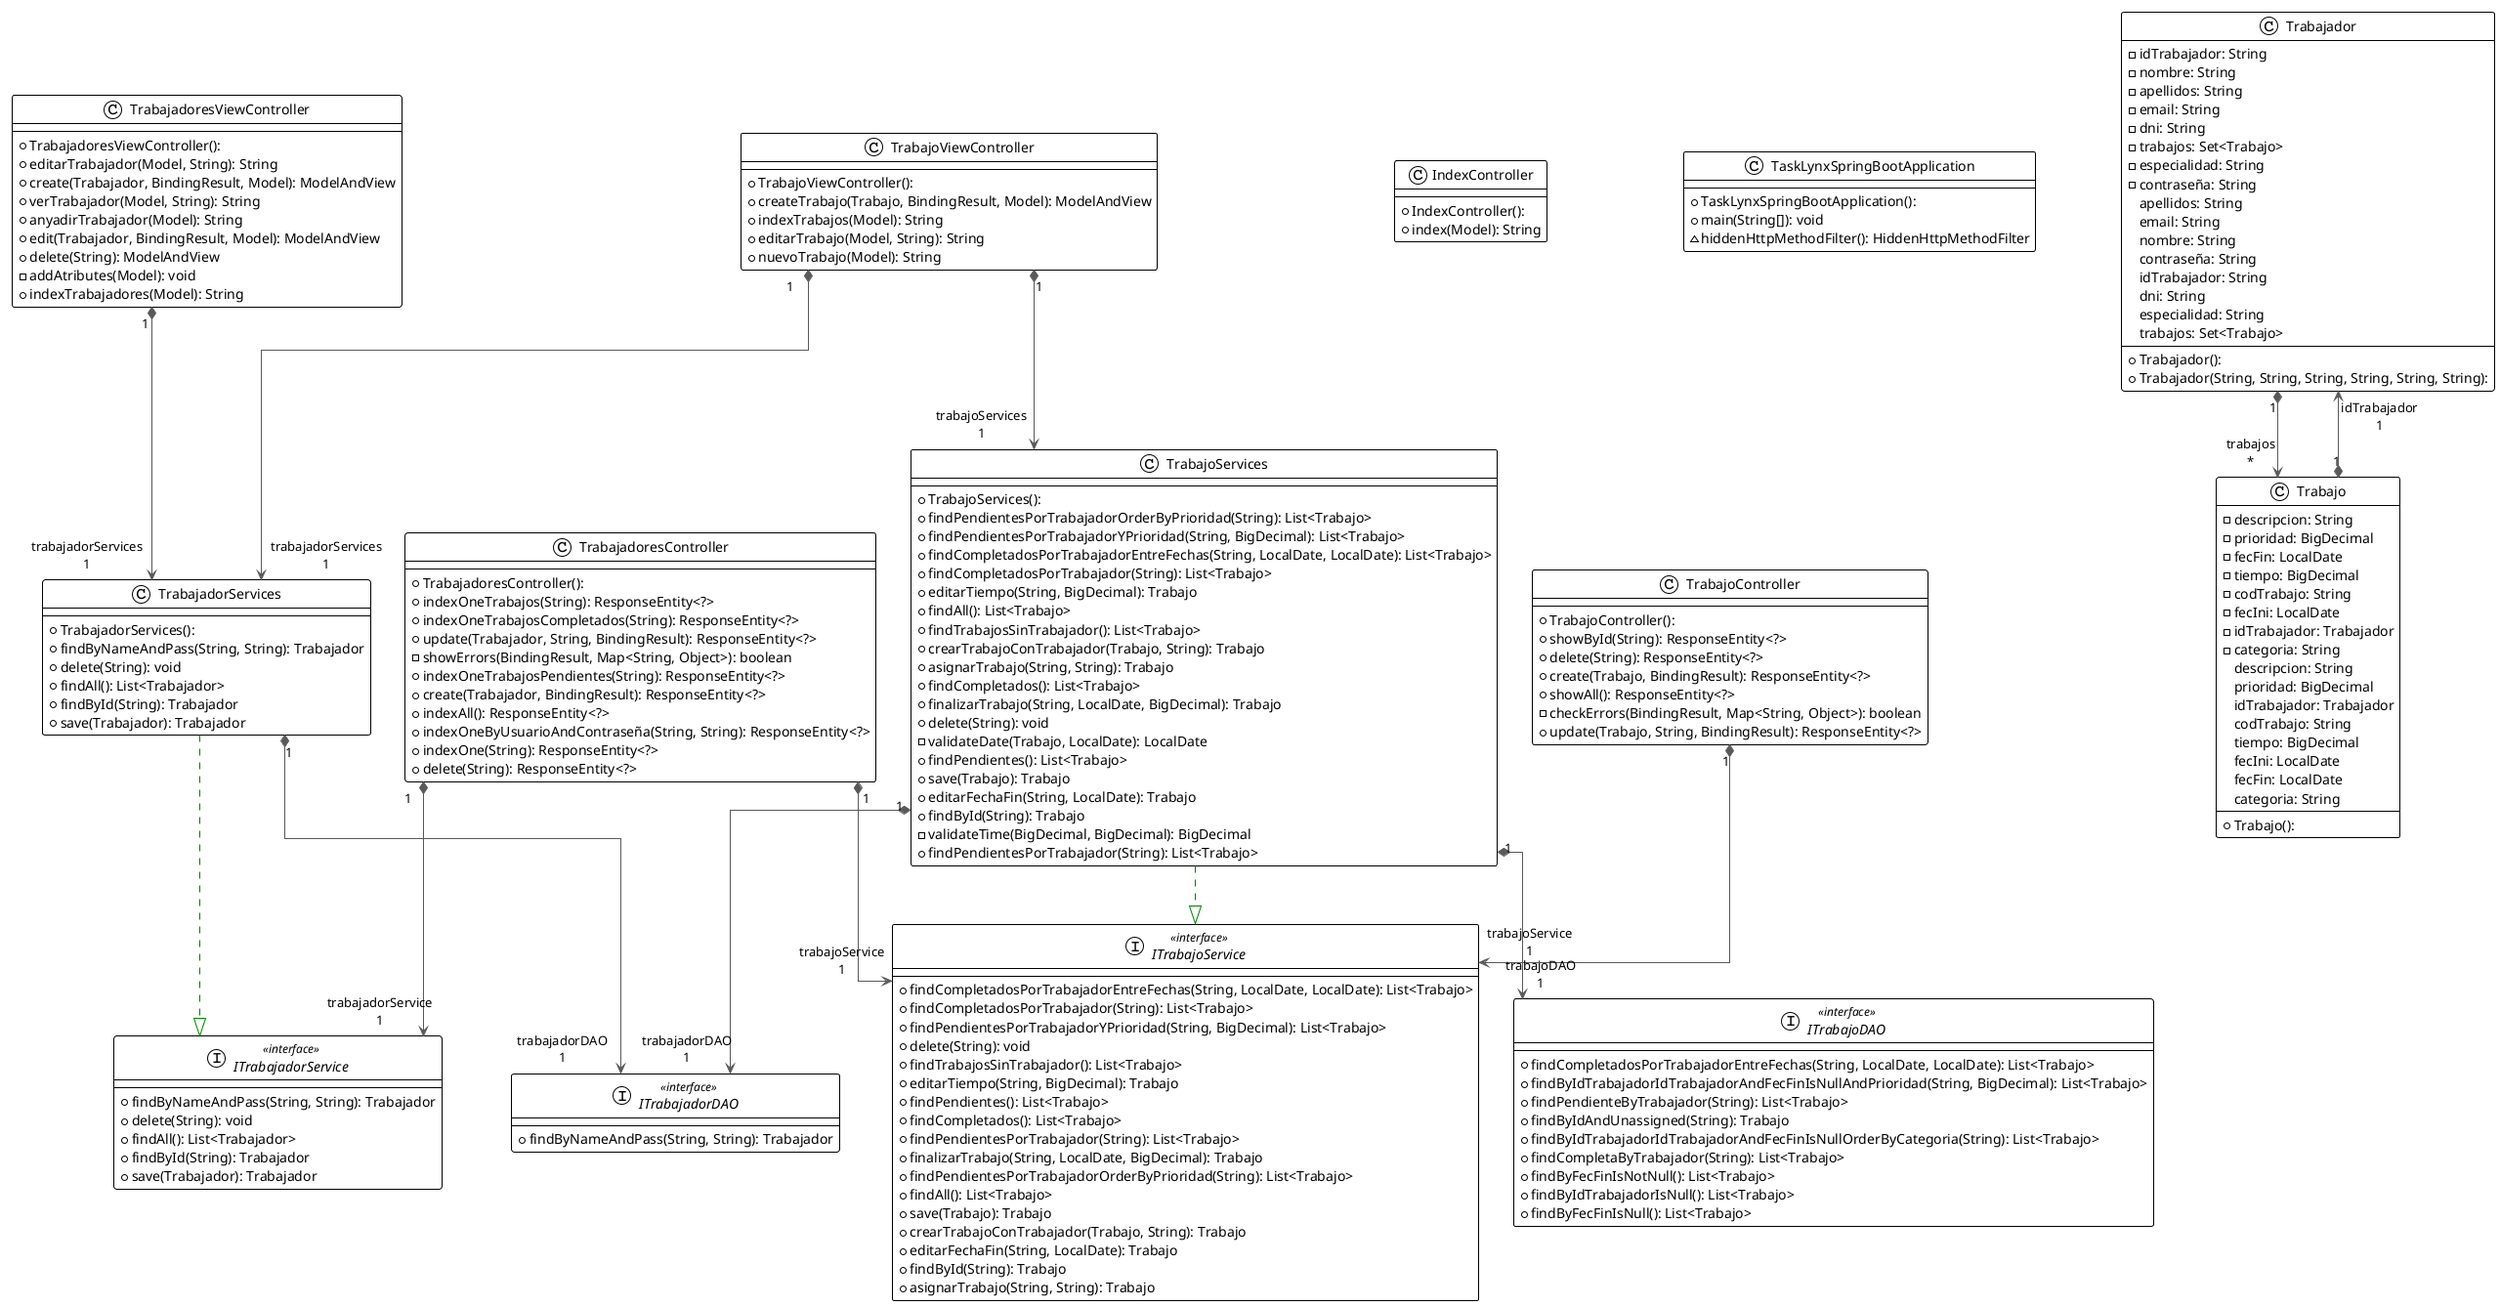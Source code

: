 @startuml

!theme plain
top to bottom direction
skinparam linetype ortho

interface ITrabajadorDAO << interface >> {
  + findByNameAndPass(String, String): Trabajador
}
interface ITrabajadorService << interface >> {
  + findByNameAndPass(String, String): Trabajador
  + delete(String): void
  + findAll(): List<Trabajador>
  + findById(String): Trabajador
  + save(Trabajador): Trabajador
}
interface ITrabajoDAO << interface >> {
  + findCompletadosPorTrabajadorEntreFechas(String, LocalDate, LocalDate): List<Trabajo>
  + findByIdTrabajadorIdTrabajadorAndFecFinIsNullAndPrioridad(String, BigDecimal): List<Trabajo>
  + findPendienteByTrabajador(String): List<Trabajo>
  + findByIdAndUnassigned(String): Trabajo
  + findByIdTrabajadorIdTrabajadorAndFecFinIsNullOrderByCategoria(String): List<Trabajo>
  + findCompletaByTrabajador(String): List<Trabajo>
  + findByFecFinIsNotNull(): List<Trabajo>
  + findByIdTrabajadorIsNull(): List<Trabajo>
  + findByFecFinIsNull(): List<Trabajo>
}
interface ITrabajoService << interface >> {
  + findCompletadosPorTrabajadorEntreFechas(String, LocalDate, LocalDate): List<Trabajo>
  + findCompletadosPorTrabajador(String): List<Trabajo>
  + findPendientesPorTrabajadorYPrioridad(String, BigDecimal): List<Trabajo>
  + delete(String): void
  + findTrabajosSinTrabajador(): List<Trabajo>
  + editarTiempo(String, BigDecimal): Trabajo
  + findPendientes(): List<Trabajo>
  + findCompletados(): List<Trabajo>
  + findPendientesPorTrabajador(String): List<Trabajo>
  + finalizarTrabajo(String, LocalDate, BigDecimal): Trabajo
  + findPendientesPorTrabajadorOrderByPrioridad(String): List<Trabajo>
  + findAll(): List<Trabajo>
  + save(Trabajo): Trabajo
  + crearTrabajoConTrabajador(Trabajo, String): Trabajo
  + editarFechaFin(String, LocalDate): Trabajo
  + findById(String): Trabajo
  + asignarTrabajo(String, String): Trabajo
}
class IndexController {
  + IndexController(): 
  + index(Model): String
}
class TaskLynxSpringBootApplication {
  + TaskLynxSpringBootApplication(): 
  + main(String[]): void
  ~ hiddenHttpMethodFilter(): HiddenHttpMethodFilter
}
class Trabajador {
  + Trabajador(): 
  + Trabajador(String, String, String, String, String, String): 
  - idTrabajador: String
  - nombre: String
  - apellidos: String
  - email: String
  - dni: String
  - trabajos: Set<Trabajo>
  - especialidad: String
  - contraseña: String
   apellidos: String
   email: String
   nombre: String
   contraseña: String
   idTrabajador: String
   dni: String
   especialidad: String
   trabajos: Set<Trabajo>
}
class TrabajadorServices {
  + TrabajadorServices(): 
  + findByNameAndPass(String, String): Trabajador
  + delete(String): void
  + findAll(): List<Trabajador>
  + findById(String): Trabajador
  + save(Trabajador): Trabajador
}
class TrabajadoresController {
  + TrabajadoresController(): 
  + indexOneTrabajos(String): ResponseEntity<?>
  + indexOneTrabajosCompletados(String): ResponseEntity<?>
  + update(Trabajador, String, BindingResult): ResponseEntity<?>
  - showErrors(BindingResult, Map<String, Object>): boolean
  + indexOneTrabajosPendientes(String): ResponseEntity<?>
  + create(Trabajador, BindingResult): ResponseEntity<?>
  + indexAll(): ResponseEntity<?>
  + indexOneByUsuarioAndContraseña(String, String): ResponseEntity<?>
  + indexOne(String): ResponseEntity<?>
  + delete(String): ResponseEntity<?>
}
class TrabajadoresViewController {
  + TrabajadoresViewController(): 
  + editarTrabajador(Model, String): String
  + create(Trabajador, BindingResult, Model): ModelAndView
  + verTrabajador(Model, String): String
  + anyadirTrabajador(Model): String
  + edit(Trabajador, BindingResult, Model): ModelAndView
  + delete(String): ModelAndView
  - addAtributes(Model): void
  + indexTrabajadores(Model): String
}
class Trabajo {
  + Trabajo(): 
  - descripcion: String
  - prioridad: BigDecimal
  - fecFin: LocalDate
  - tiempo: BigDecimal
  - codTrabajo: String
  - fecIni: LocalDate
  - idTrabajador: Trabajador
  - categoria: String
   descripcion: String
   prioridad: BigDecimal
   idTrabajador: Trabajador
   codTrabajo: String
   tiempo: BigDecimal
   fecIni: LocalDate
   fecFin: LocalDate
   categoria: String
}
class TrabajoController {
  + TrabajoController(): 
  + showById(String): ResponseEntity<?>
  + delete(String): ResponseEntity<?>
  + create(Trabajo, BindingResult): ResponseEntity<?>
  + showAll(): ResponseEntity<?>
  - checkErrors(BindingResult, Map<String, Object>): boolean
  + update(Trabajo, String, BindingResult): ResponseEntity<?>
}
class TrabajoServices {
  + TrabajoServices(): 
  + findPendientesPorTrabajadorOrderByPrioridad(String): List<Trabajo>
  + findPendientesPorTrabajadorYPrioridad(String, BigDecimal): List<Trabajo>
  + findCompletadosPorTrabajadorEntreFechas(String, LocalDate, LocalDate): List<Trabajo>
  + findCompletadosPorTrabajador(String): List<Trabajo>
  + editarTiempo(String, BigDecimal): Trabajo
  + findAll(): List<Trabajo>
  + findTrabajosSinTrabajador(): List<Trabajo>
  + crearTrabajoConTrabajador(Trabajo, String): Trabajo
  + asignarTrabajo(String, String): Trabajo
  + findCompletados(): List<Trabajo>
  + finalizarTrabajo(String, LocalDate, BigDecimal): Trabajo
  + delete(String): void
  - validateDate(Trabajo, LocalDate): LocalDate
  + findPendientes(): List<Trabajo>
  + save(Trabajo): Trabajo
  + editarFechaFin(String, LocalDate): Trabajo
  + findById(String): Trabajo
  - validateTime(BigDecimal, BigDecimal): BigDecimal
  + findPendientesPorTrabajador(String): List<Trabajo>
}
class TrabajoViewController {
  + TrabajoViewController(): 
  + createTrabajo(Trabajo, BindingResult, Model): ModelAndView
  + indexTrabajos(Model): String
  + editarTrabajo(Model, String): String
  + nuevoTrabajo(Model): String
}

Trabajador                         "1" *-[#595959,plain]-> "trabajos\n*" Trabajo                            
TrabajadorServices                 "1" *-[#595959,plain]-> "trabajadorDAO\n1" ITrabajadorDAO                     
TrabajadorServices                  -[#008200,dashed]-^  ITrabajadorService                 
TrabajadoresController             "1" *-[#595959,plain]-> "trabajadorService\n1" ITrabajadorService                 
TrabajadoresController             "1" *-[#595959,plain]-> "trabajoService\n1" ITrabajoService                    
TrabajadoresViewController         "1" *-[#595959,plain]-> "trabajadorServices\n1" TrabajadorServices                 
Trabajo                            "1" *-[#595959,plain]-> "idTrabajador\n1" Trabajador                         
TrabajoController                  "1" *-[#595959,plain]-> "trabajoService\n1" ITrabajoService                    
TrabajoServices                    "1" *-[#595959,plain]-> "trabajadorDAO\n1" ITrabajadorDAO                     
TrabajoServices                    "1" *-[#595959,plain]-> "trabajoDAO\n1" ITrabajoDAO                        
TrabajoServices                     -[#008200,dashed]-^  ITrabajoService                    
TrabajoViewController              "1" *-[#595959,plain]-> "trabajadorServices\n1" TrabajadorServices                 
TrabajoViewController              "1" *-[#595959,plain]-> "trabajoServices\n1" TrabajoServices                    
@enduml
